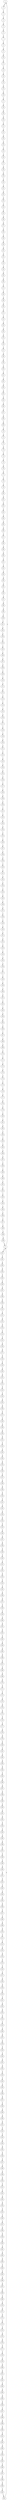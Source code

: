 digraph  {
1;
2;
3;
4;
5;
6;
7;
8;
9;
10;
11;
12;
13;
14;
15;
16;
17;
18;
19;
20;
21;
22;
23;
24;
25;
26;
27;
28;
29;
30;
31;
32;
33;
34;
35;
36;
37;
38;
39;
40;
41;
42;
43;
44;
45;
46;
47;
48;
49;
50;
51;
52;
53;
54;
55;
56;
57;
58;
59;
60;
61;
62;
63;
64;
65;
66;
67;
68;
69;
70;
71;
72;
73;
74;
75;
76;
77;
78;
79;
80;
81;
82;
83;
84;
85;
86;
87;
88;
89;
90;
91;
92;
93;
94;
95;
96;
97;
98;
99;
100;
101;
102;
103;
104;
105;
106;
107;
108;
109;
110;
111;
112;
113;
114;
115;
116;
117;
118;
119;
120;
121;
122;
123;
124;
125;
126;
127;
128;
129;
130;
131;
132;
133;
134;
135;
136;
137;
138;
139;
140;
141;
142;
143;
144;
145;
146;
147;
148;
149;
150;
151;
152;
153;
154;
155;
156;
157;
158;
159;
160;
161;
162;
163;
164;
165;
166;
167;
168;
169;
170;
171;
172;
173;
174;
175;
176;
177;
178;
179;
180;
181;
182;
183;
184;
185;
186;
187;
188;
189;
190;
191;
192;
193;
194;
195;
196;
197;
198;
199;
200;
0;
201;
202;
203;
204;
205;
206;
207;
208;
209;
210;
211;
212;
213;
214;
215;
216;
217;
218;
219;
220;
221;
222;
223;
224;
225;
226;
227;
228;
229;
230;
231;
232;
233;
234;
235;
236;
237;
238;
239;
240;
241;
242;
243;
244;
245;
246;
247;
248;
249;
250;
251;
252;
253;
254;
255;
256;
257;
258;
259;
260;
261;
262;
263;
264;
265;
266;
267;
268;
269;
270;
271;
272;
273;
274;
275;
276;
277;
278;
279;
280;
281;
282;
283;
284;
285;
286;
287;
288;
289;
290;
291;
292;
293;
294;
295;
296;
297;
298;
299;
300;
301;
302;
303;
304;
305;
306;
307;
308;
309;
310;
311;
312;
313;
314;
315;
316;
317;
318;
319;
320;
321;
322;
323;
324;
325;
326;
327;
328;
329;
330;
331;
332;
333;
334;
335;
336;
337;
338;
339;
340;
341;
342;
343;
344;
345;
346;
347;
348;
349;
350;
351;
352;
353;
354;
355;
356;
357;
358;
359;
360;
361;
362;
363;
364;
365;
366;
367;
368;
369;
370;
371;
372;
373;
374;
375;
376;
377;
378;
379;
380;
381;
382;
383;
384;
385;
386;
387;
388;
389;
390;
391;
392;
393;
394;
395;
396;
397;
398;
399;
400;
401;
1 -> 2  [key=0, label=a];
2 -> 3  [key=0, label=a];
3 -> 4  [key=0, label=a];
4 -> 5  [key=0, label=a];
5 -> 6  [key=0, label=a];
6 -> 7  [key=0, label=a];
7 -> 8  [key=0, label=a];
8 -> 9  [key=0, label=a];
9 -> 10  [key=0, label=a];
10 -> 11  [key=0, label=a];
11 -> 12  [key=0, label=a];
12 -> 13  [key=0, label=a];
13 -> 14  [key=0, label=a];
14 -> 15  [key=0, label=a];
15 -> 16  [key=0, label=a];
16 -> 17  [key=0, label=a];
17 -> 18  [key=0, label=a];
18 -> 19  [key=0, label=a];
19 -> 20  [key=0, label=a];
20 -> 21  [key=0, label=a];
21 -> 22  [key=0, label=a];
22 -> 23  [key=0, label=a];
23 -> 24  [key=0, label=a];
24 -> 25  [key=0, label=a];
25 -> 26  [key=0, label=a];
26 -> 27  [key=0, label=a];
27 -> 28  [key=0, label=a];
28 -> 29  [key=0, label=a];
29 -> 30  [key=0, label=a];
30 -> 31  [key=0, label=a];
31 -> 32  [key=0, label=a];
32 -> 33  [key=0, label=a];
33 -> 34  [key=0, label=a];
34 -> 35  [key=0, label=a];
35 -> 36  [key=0, label=a];
36 -> 37  [key=0, label=a];
37 -> 38  [key=0, label=a];
38 -> 39  [key=0, label=a];
39 -> 40  [key=0, label=a];
40 -> 41  [key=0, label=a];
41 -> 42  [key=0, label=a];
42 -> 43  [key=0, label=a];
43 -> 44  [key=0, label=a];
44 -> 45  [key=0, label=a];
45 -> 46  [key=0, label=a];
46 -> 47  [key=0, label=a];
47 -> 48  [key=0, label=a];
48 -> 49  [key=0, label=a];
49 -> 50  [key=0, label=a];
50 -> 51  [key=0, label=a];
51 -> 52  [key=0, label=a];
52 -> 53  [key=0, label=a];
53 -> 54  [key=0, label=a];
54 -> 55  [key=0, label=a];
55 -> 56  [key=0, label=a];
56 -> 57  [key=0, label=a];
57 -> 58  [key=0, label=a];
58 -> 59  [key=0, label=a];
59 -> 60  [key=0, label=a];
60 -> 61  [key=0, label=a];
61 -> 62  [key=0, label=a];
62 -> 63  [key=0, label=a];
63 -> 64  [key=0, label=a];
64 -> 65  [key=0, label=a];
65 -> 66  [key=0, label=a];
66 -> 67  [key=0, label=a];
67 -> 68  [key=0, label=a];
68 -> 69  [key=0, label=a];
69 -> 70  [key=0, label=a];
70 -> 71  [key=0, label=a];
71 -> 72  [key=0, label=a];
72 -> 73  [key=0, label=a];
73 -> 74  [key=0, label=a];
74 -> 75  [key=0, label=a];
75 -> 76  [key=0, label=a];
76 -> 77  [key=0, label=a];
77 -> 78  [key=0, label=a];
78 -> 79  [key=0, label=a];
79 -> 80  [key=0, label=a];
80 -> 81  [key=0, label=a];
81 -> 82  [key=0, label=a];
82 -> 83  [key=0, label=a];
83 -> 84  [key=0, label=a];
84 -> 85  [key=0, label=a];
85 -> 86  [key=0, label=a];
86 -> 87  [key=0, label=a];
87 -> 88  [key=0, label=a];
88 -> 89  [key=0, label=a];
89 -> 90  [key=0, label=a];
90 -> 91  [key=0, label=a];
91 -> 92  [key=0, label=a];
92 -> 93  [key=0, label=a];
93 -> 94  [key=0, label=a];
94 -> 95  [key=0, label=a];
95 -> 96  [key=0, label=a];
96 -> 97  [key=0, label=a];
97 -> 98  [key=0, label=a];
98 -> 99  [key=0, label=a];
99 -> 100  [key=0, label=a];
100 -> 101  [key=0, label=a];
101 -> 102  [key=0, label=a];
102 -> 103  [key=0, label=a];
103 -> 104  [key=0, label=a];
104 -> 105  [key=0, label=a];
105 -> 106  [key=0, label=a];
106 -> 107  [key=0, label=a];
107 -> 108  [key=0, label=a];
108 -> 109  [key=0, label=a];
109 -> 110  [key=0, label=a];
110 -> 111  [key=0, label=a];
111 -> 112  [key=0, label=a];
112 -> 113  [key=0, label=a];
113 -> 114  [key=0, label=a];
114 -> 115  [key=0, label=a];
115 -> 116  [key=0, label=a];
116 -> 117  [key=0, label=a];
117 -> 118  [key=0, label=a];
118 -> 119  [key=0, label=a];
119 -> 120  [key=0, label=a];
120 -> 121  [key=0, label=a];
121 -> 122  [key=0, label=a];
122 -> 123  [key=0, label=a];
123 -> 124  [key=0, label=a];
124 -> 125  [key=0, label=a];
125 -> 126  [key=0, label=a];
126 -> 127  [key=0, label=a];
127 -> 128  [key=0, label=a];
128 -> 129  [key=0, label=a];
129 -> 130  [key=0, label=a];
130 -> 131  [key=0, label=a];
131 -> 132  [key=0, label=a];
132 -> 133  [key=0, label=a];
133 -> 134  [key=0, label=a];
134 -> 135  [key=0, label=a];
135 -> 136  [key=0, label=a];
136 -> 137  [key=0, label=a];
137 -> 138  [key=0, label=a];
138 -> 139  [key=0, label=a];
139 -> 140  [key=0, label=a];
140 -> 141  [key=0, label=a];
141 -> 142  [key=0, label=a];
142 -> 143  [key=0, label=a];
143 -> 144  [key=0, label=a];
144 -> 145  [key=0, label=a];
145 -> 146  [key=0, label=a];
146 -> 147  [key=0, label=a];
147 -> 148  [key=0, label=a];
148 -> 149  [key=0, label=a];
149 -> 150  [key=0, label=a];
150 -> 151  [key=0, label=a];
151 -> 152  [key=0, label=a];
152 -> 153  [key=0, label=a];
153 -> 154  [key=0, label=a];
154 -> 155  [key=0, label=a];
155 -> 156  [key=0, label=a];
156 -> 157  [key=0, label=a];
157 -> 158  [key=0, label=a];
158 -> 159  [key=0, label=a];
159 -> 160  [key=0, label=a];
160 -> 161  [key=0, label=a];
161 -> 162  [key=0, label=a];
162 -> 163  [key=0, label=a];
163 -> 164  [key=0, label=a];
164 -> 165  [key=0, label=a];
165 -> 166  [key=0, label=a];
166 -> 167  [key=0, label=a];
167 -> 168  [key=0, label=a];
168 -> 169  [key=0, label=a];
169 -> 170  [key=0, label=a];
170 -> 171  [key=0, label=a];
171 -> 172  [key=0, label=a];
172 -> 173  [key=0, label=a];
173 -> 174  [key=0, label=a];
174 -> 175  [key=0, label=a];
175 -> 176  [key=0, label=a];
176 -> 177  [key=0, label=a];
177 -> 178  [key=0, label=a];
178 -> 179  [key=0, label=a];
179 -> 180  [key=0, label=a];
180 -> 181  [key=0, label=a];
181 -> 182  [key=0, label=a];
182 -> 183  [key=0, label=a];
183 -> 184  [key=0, label=a];
184 -> 185  [key=0, label=a];
185 -> 186  [key=0, label=a];
186 -> 187  [key=0, label=a];
187 -> 188  [key=0, label=a];
188 -> 189  [key=0, label=a];
189 -> 190  [key=0, label=a];
190 -> 191  [key=0, label=a];
191 -> 192  [key=0, label=a];
192 -> 193  [key=0, label=a];
193 -> 194  [key=0, label=a];
194 -> 195  [key=0, label=a];
195 -> 196  [key=0, label=a];
196 -> 197  [key=0, label=a];
197 -> 198  [key=0, label=a];
198 -> 199  [key=0, label=a];
199 -> 200  [key=0, label=a];
200 -> 0  [key=0, label=a];
0 -> 1  [key=0, label=a];
0 -> 201  [key=0, label=b];
201 -> 202  [key=0, label=b];
202 -> 203  [key=0, label=b];
203 -> 204  [key=0, label=b];
204 -> 205  [key=0, label=b];
205 -> 206  [key=0, label=b];
206 -> 207  [key=0, label=b];
207 -> 208  [key=0, label=b];
208 -> 209  [key=0, label=b];
209 -> 210  [key=0, label=b];
210 -> 211  [key=0, label=b];
211 -> 212  [key=0, label=b];
212 -> 213  [key=0, label=b];
213 -> 214  [key=0, label=b];
214 -> 215  [key=0, label=b];
215 -> 216  [key=0, label=b];
216 -> 217  [key=0, label=b];
217 -> 218  [key=0, label=b];
218 -> 219  [key=0, label=b];
219 -> 220  [key=0, label=b];
220 -> 221  [key=0, label=b];
221 -> 222  [key=0, label=b];
222 -> 223  [key=0, label=b];
223 -> 224  [key=0, label=b];
224 -> 225  [key=0, label=b];
225 -> 226  [key=0, label=b];
226 -> 227  [key=0, label=b];
227 -> 228  [key=0, label=b];
228 -> 229  [key=0, label=b];
229 -> 230  [key=0, label=b];
230 -> 231  [key=0, label=b];
231 -> 232  [key=0, label=b];
232 -> 233  [key=0, label=b];
233 -> 234  [key=0, label=b];
234 -> 235  [key=0, label=b];
235 -> 236  [key=0, label=b];
236 -> 237  [key=0, label=b];
237 -> 238  [key=0, label=b];
238 -> 239  [key=0, label=b];
239 -> 240  [key=0, label=b];
240 -> 241  [key=0, label=b];
241 -> 242  [key=0, label=b];
242 -> 243  [key=0, label=b];
243 -> 244  [key=0, label=b];
244 -> 245  [key=0, label=b];
245 -> 246  [key=0, label=b];
246 -> 247  [key=0, label=b];
247 -> 248  [key=0, label=b];
248 -> 249  [key=0, label=b];
249 -> 250  [key=0, label=b];
250 -> 251  [key=0, label=b];
251 -> 252  [key=0, label=b];
252 -> 253  [key=0, label=b];
253 -> 254  [key=0, label=b];
254 -> 255  [key=0, label=b];
255 -> 256  [key=0, label=b];
256 -> 257  [key=0, label=b];
257 -> 258  [key=0, label=b];
258 -> 259  [key=0, label=b];
259 -> 260  [key=0, label=b];
260 -> 261  [key=0, label=b];
261 -> 262  [key=0, label=b];
262 -> 263  [key=0, label=b];
263 -> 264  [key=0, label=b];
264 -> 265  [key=0, label=b];
265 -> 266  [key=0, label=b];
266 -> 267  [key=0, label=b];
267 -> 268  [key=0, label=b];
268 -> 269  [key=0, label=b];
269 -> 270  [key=0, label=b];
270 -> 271  [key=0, label=b];
271 -> 272  [key=0, label=b];
272 -> 273  [key=0, label=b];
273 -> 274  [key=0, label=b];
274 -> 275  [key=0, label=b];
275 -> 276  [key=0, label=b];
276 -> 277  [key=0, label=b];
277 -> 278  [key=0, label=b];
278 -> 279  [key=0, label=b];
279 -> 280  [key=0, label=b];
280 -> 281  [key=0, label=b];
281 -> 282  [key=0, label=b];
282 -> 283  [key=0, label=b];
283 -> 284  [key=0, label=b];
284 -> 285  [key=0, label=b];
285 -> 286  [key=0, label=b];
286 -> 287  [key=0, label=b];
287 -> 288  [key=0, label=b];
288 -> 289  [key=0, label=b];
289 -> 290  [key=0, label=b];
290 -> 291  [key=0, label=b];
291 -> 292  [key=0, label=b];
292 -> 293  [key=0, label=b];
293 -> 294  [key=0, label=b];
294 -> 295  [key=0, label=b];
295 -> 296  [key=0, label=b];
296 -> 297  [key=0, label=b];
297 -> 298  [key=0, label=b];
298 -> 299  [key=0, label=b];
299 -> 300  [key=0, label=b];
300 -> 301  [key=0, label=b];
301 -> 302  [key=0, label=b];
302 -> 303  [key=0, label=b];
303 -> 304  [key=0, label=b];
304 -> 305  [key=0, label=b];
305 -> 306  [key=0, label=b];
306 -> 307  [key=0, label=b];
307 -> 308  [key=0, label=b];
308 -> 309  [key=0, label=b];
309 -> 310  [key=0, label=b];
310 -> 311  [key=0, label=b];
311 -> 312  [key=0, label=b];
312 -> 313  [key=0, label=b];
313 -> 314  [key=0, label=b];
314 -> 315  [key=0, label=b];
315 -> 316  [key=0, label=b];
316 -> 317  [key=0, label=b];
317 -> 318  [key=0, label=b];
318 -> 319  [key=0, label=b];
319 -> 320  [key=0, label=b];
320 -> 321  [key=0, label=b];
321 -> 322  [key=0, label=b];
322 -> 323  [key=0, label=b];
323 -> 324  [key=0, label=b];
324 -> 325  [key=0, label=b];
325 -> 326  [key=0, label=b];
326 -> 327  [key=0, label=b];
327 -> 328  [key=0, label=b];
328 -> 329  [key=0, label=b];
329 -> 330  [key=0, label=b];
330 -> 331  [key=0, label=b];
331 -> 332  [key=0, label=b];
332 -> 333  [key=0, label=b];
333 -> 334  [key=0, label=b];
334 -> 335  [key=0, label=b];
335 -> 336  [key=0, label=b];
336 -> 337  [key=0, label=b];
337 -> 338  [key=0, label=b];
338 -> 339  [key=0, label=b];
339 -> 340  [key=0, label=b];
340 -> 341  [key=0, label=b];
341 -> 342  [key=0, label=b];
342 -> 343  [key=0, label=b];
343 -> 344  [key=0, label=b];
344 -> 345  [key=0, label=b];
345 -> 346  [key=0, label=b];
346 -> 347  [key=0, label=b];
347 -> 348  [key=0, label=b];
348 -> 349  [key=0, label=b];
349 -> 350  [key=0, label=b];
350 -> 351  [key=0, label=b];
351 -> 352  [key=0, label=b];
352 -> 353  [key=0, label=b];
353 -> 354  [key=0, label=b];
354 -> 355  [key=0, label=b];
355 -> 356  [key=0, label=b];
356 -> 357  [key=0, label=b];
357 -> 358  [key=0, label=b];
358 -> 359  [key=0, label=b];
359 -> 360  [key=0, label=b];
360 -> 361  [key=0, label=b];
361 -> 362  [key=0, label=b];
362 -> 363  [key=0, label=b];
363 -> 364  [key=0, label=b];
364 -> 365  [key=0, label=b];
365 -> 366  [key=0, label=b];
366 -> 367  [key=0, label=b];
367 -> 368  [key=0, label=b];
368 -> 369  [key=0, label=b];
369 -> 370  [key=0, label=b];
370 -> 371  [key=0, label=b];
371 -> 372  [key=0, label=b];
372 -> 373  [key=0, label=b];
373 -> 374  [key=0, label=b];
374 -> 375  [key=0, label=b];
375 -> 376  [key=0, label=b];
376 -> 377  [key=0, label=b];
377 -> 378  [key=0, label=b];
378 -> 379  [key=0, label=b];
379 -> 380  [key=0, label=b];
380 -> 381  [key=0, label=b];
381 -> 382  [key=0, label=b];
382 -> 383  [key=0, label=b];
383 -> 384  [key=0, label=b];
384 -> 385  [key=0, label=b];
385 -> 386  [key=0, label=b];
386 -> 387  [key=0, label=b];
387 -> 388  [key=0, label=b];
388 -> 389  [key=0, label=b];
389 -> 390  [key=0, label=b];
390 -> 391  [key=0, label=b];
391 -> 392  [key=0, label=b];
392 -> 393  [key=0, label=b];
393 -> 394  [key=0, label=b];
394 -> 395  [key=0, label=b];
395 -> 396  [key=0, label=b];
396 -> 397  [key=0, label=b];
397 -> 398  [key=0, label=b];
398 -> 399  [key=0, label=b];
399 -> 400  [key=0, label=b];
400 -> 401  [key=0, label=b];
401 -> 0  [key=0, label=b];
}
